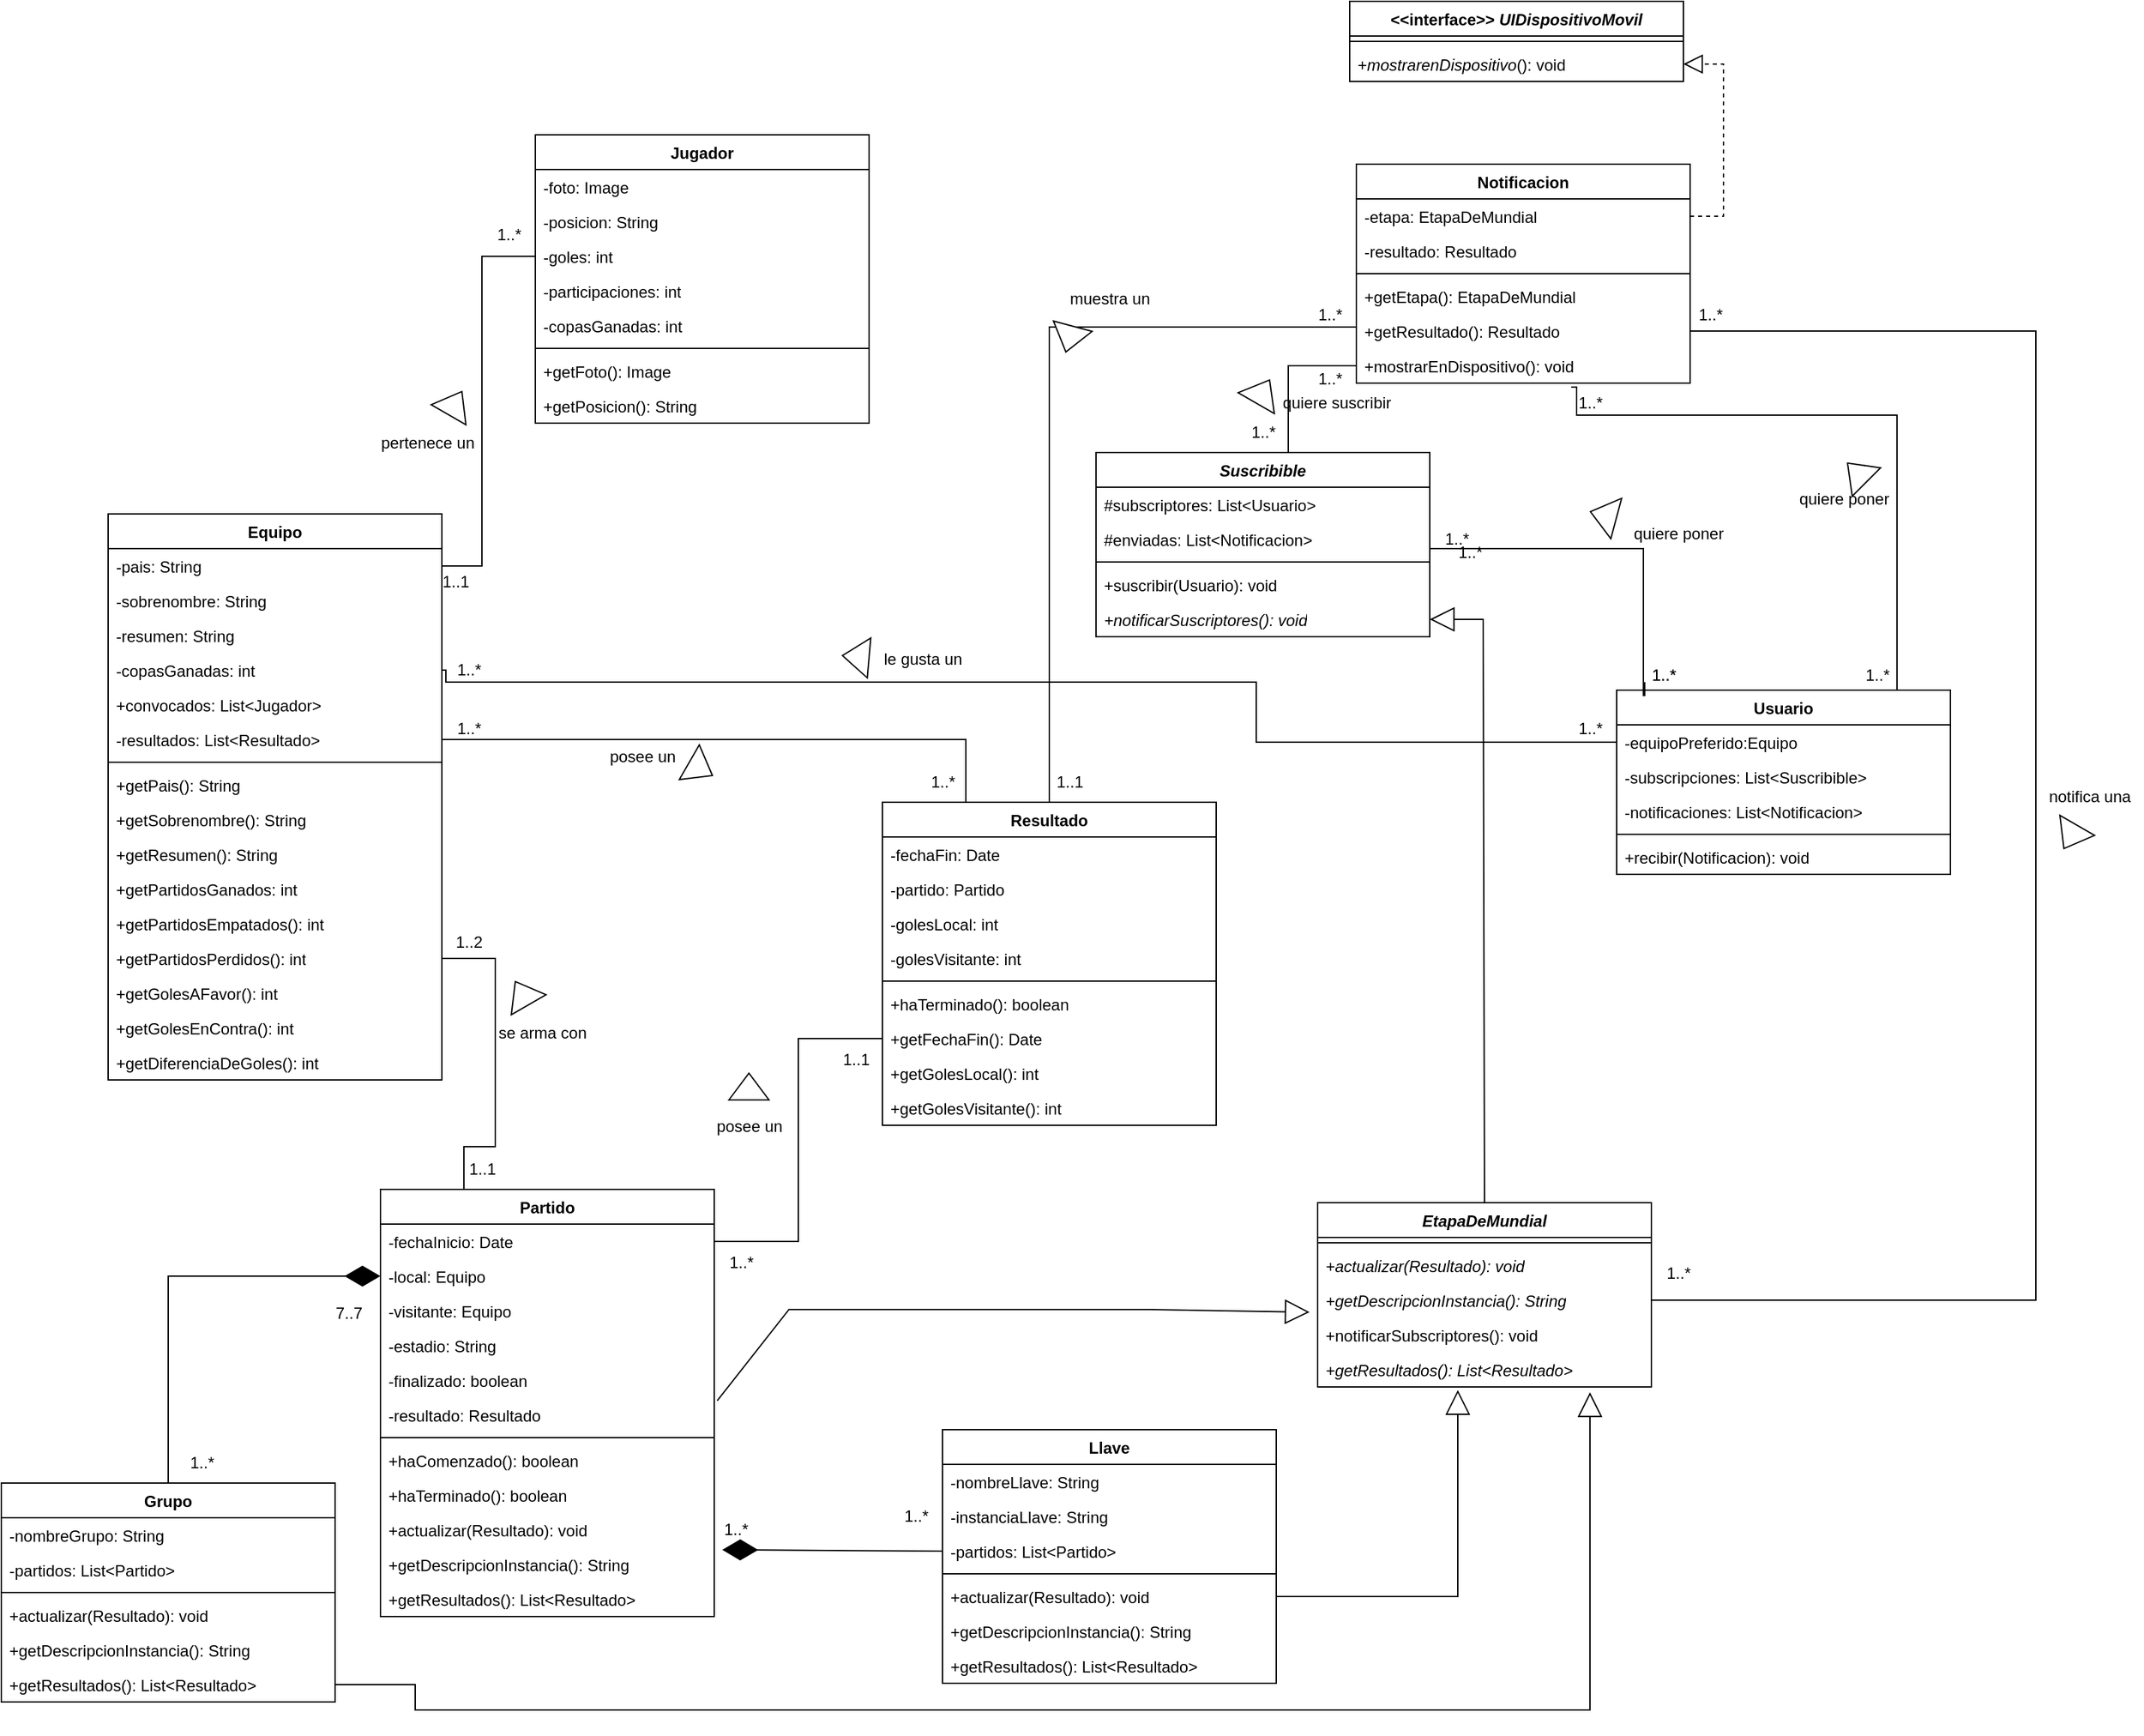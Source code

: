 <mxfile version="24.7.17">
  <diagram name="Página-1" id="t-DCtEv7Ann5uQy0OZNw">
    <mxGraphModel grid="1" page="1" gridSize="10" guides="1" tooltips="1" connect="1" arrows="1" fold="1" pageScale="1" pageWidth="827" pageHeight="1169" math="0" shadow="0">
      <root>
        <mxCell id="0" />
        <mxCell id="1" parent="0" />
        <mxCell id="c8uuvW-05COiWtck62A--1" value="Grupo" style="swimlane;fontStyle=1;align=center;verticalAlign=top;childLayout=stackLayout;horizontal=1;startSize=26;horizontalStack=0;resizeParent=1;resizeParentMax=0;resizeLast=0;collapsible=1;marginBottom=0;whiteSpace=wrap;html=1;" vertex="1" parent="1">
          <mxGeometry x="130" y="50" width="250" height="164" as="geometry" />
        </mxCell>
        <mxCell id="c8uuvW-05COiWtck62A--2" value="-nombreGrupo: String" style="text;strokeColor=none;fillColor=none;align=left;verticalAlign=top;spacingLeft=4;spacingRight=4;overflow=hidden;rotatable=0;points=[[0,0.5],[1,0.5]];portConstraint=eastwest;whiteSpace=wrap;html=1;" vertex="1" parent="c8uuvW-05COiWtck62A--1">
          <mxGeometry y="26" width="250" height="26" as="geometry" />
        </mxCell>
        <mxCell id="c8uuvW-05COiWtck62A--5" value="-partidos: List&amp;lt;Partido&amp;gt;" style="text;strokeColor=none;fillColor=none;align=left;verticalAlign=top;spacingLeft=4;spacingRight=4;overflow=hidden;rotatable=0;points=[[0,0.5],[1,0.5]];portConstraint=eastwest;whiteSpace=wrap;html=1;" vertex="1" parent="c8uuvW-05COiWtck62A--1">
          <mxGeometry y="52" width="250" height="26" as="geometry" />
        </mxCell>
        <mxCell id="c8uuvW-05COiWtck62A--3" value="" style="line;strokeWidth=1;fillColor=none;align=left;verticalAlign=middle;spacingTop=-1;spacingLeft=3;spacingRight=3;rotatable=0;labelPosition=right;points=[];portConstraint=eastwest;strokeColor=inherit;" vertex="1" parent="c8uuvW-05COiWtck62A--1">
          <mxGeometry y="78" width="250" height="8" as="geometry" />
        </mxCell>
        <mxCell id="c8uuvW-05COiWtck62A--4" value="+actualizar(Resultado): void" style="text;strokeColor=none;fillColor=none;align=left;verticalAlign=top;spacingLeft=4;spacingRight=4;overflow=hidden;rotatable=0;points=[[0,0.5],[1,0.5]];portConstraint=eastwest;whiteSpace=wrap;html=1;" vertex="1" parent="c8uuvW-05COiWtck62A--1">
          <mxGeometry y="86" width="250" height="26" as="geometry" />
        </mxCell>
        <mxCell id="c8uuvW-05COiWtck62A--6" value="+getDescripcionInstancia(): String" style="text;strokeColor=none;fillColor=none;align=left;verticalAlign=top;spacingLeft=4;spacingRight=4;overflow=hidden;rotatable=0;points=[[0,0.5],[1,0.5]];portConstraint=eastwest;whiteSpace=wrap;html=1;" vertex="1" parent="c8uuvW-05COiWtck62A--1">
          <mxGeometry y="112" width="250" height="26" as="geometry" />
        </mxCell>
        <mxCell id="c8uuvW-05COiWtck62A--7" value="+getResultados(): List&amp;lt;Resultado&amp;gt;" style="text;strokeColor=none;fillColor=none;align=left;verticalAlign=top;spacingLeft=4;spacingRight=4;overflow=hidden;rotatable=0;points=[[0,0.5],[1,0.5]];portConstraint=eastwest;whiteSpace=wrap;html=1;" vertex="1" parent="c8uuvW-05COiWtck62A--1">
          <mxGeometry y="138" width="250" height="26" as="geometry" />
        </mxCell>
        <mxCell id="c8uuvW-05COiWtck62A--8" value="Jugador" style="swimlane;fontStyle=1;align=center;verticalAlign=top;childLayout=stackLayout;horizontal=1;startSize=26;horizontalStack=0;resizeParent=1;resizeParentMax=0;resizeLast=0;collapsible=1;marginBottom=0;whiteSpace=wrap;html=1;" vertex="1" parent="1">
          <mxGeometry x="530" y="-960" width="250" height="216" as="geometry" />
        </mxCell>
        <mxCell id="c8uuvW-05COiWtck62A--9" value="-foto: Image" style="text;strokeColor=none;fillColor=none;align=left;verticalAlign=top;spacingLeft=4;spacingRight=4;overflow=hidden;rotatable=0;points=[[0,0.5],[1,0.5]];portConstraint=eastwest;whiteSpace=wrap;html=1;" vertex="1" parent="c8uuvW-05COiWtck62A--8">
          <mxGeometry y="26" width="250" height="26" as="geometry" />
        </mxCell>
        <mxCell id="c8uuvW-05COiWtck62A--10" value="-posicion: String" style="text;strokeColor=none;fillColor=none;align=left;verticalAlign=top;spacingLeft=4;spacingRight=4;overflow=hidden;rotatable=0;points=[[0,0.5],[1,0.5]];portConstraint=eastwest;whiteSpace=wrap;html=1;" vertex="1" parent="c8uuvW-05COiWtck62A--8">
          <mxGeometry y="52" width="250" height="26" as="geometry" />
        </mxCell>
        <mxCell id="c8uuvW-05COiWtck62A--15" value="-goles: int" style="text;strokeColor=none;fillColor=none;align=left;verticalAlign=top;spacingLeft=4;spacingRight=4;overflow=hidden;rotatable=0;points=[[0,0.5],[1,0.5]];portConstraint=eastwest;whiteSpace=wrap;html=1;" vertex="1" parent="c8uuvW-05COiWtck62A--8">
          <mxGeometry y="78" width="250" height="26" as="geometry" />
        </mxCell>
        <mxCell id="c8uuvW-05COiWtck62A--16" value="-participaciones: int" style="text;strokeColor=none;fillColor=none;align=left;verticalAlign=top;spacingLeft=4;spacingRight=4;overflow=hidden;rotatable=0;points=[[0,0.5],[1,0.5]];portConstraint=eastwest;whiteSpace=wrap;html=1;" vertex="1" parent="c8uuvW-05COiWtck62A--8">
          <mxGeometry y="104" width="250" height="26" as="geometry" />
        </mxCell>
        <mxCell id="c8uuvW-05COiWtck62A--17" value="-copasGanadas: int" style="text;strokeColor=none;fillColor=none;align=left;verticalAlign=top;spacingLeft=4;spacingRight=4;overflow=hidden;rotatable=0;points=[[0,0.5],[1,0.5]];portConstraint=eastwest;whiteSpace=wrap;html=1;" vertex="1" parent="c8uuvW-05COiWtck62A--8">
          <mxGeometry y="130" width="250" height="26" as="geometry" />
        </mxCell>
        <mxCell id="c8uuvW-05COiWtck62A--11" value="" style="line;strokeWidth=1;fillColor=none;align=left;verticalAlign=middle;spacingTop=-1;spacingLeft=3;spacingRight=3;rotatable=0;labelPosition=right;points=[];portConstraint=eastwest;strokeColor=inherit;" vertex="1" parent="c8uuvW-05COiWtck62A--8">
          <mxGeometry y="156" width="250" height="8" as="geometry" />
        </mxCell>
        <mxCell id="c8uuvW-05COiWtck62A--12" value="+getFoto(): Image" style="text;strokeColor=none;fillColor=none;align=left;verticalAlign=top;spacingLeft=4;spacingRight=4;overflow=hidden;rotatable=0;points=[[0,0.5],[1,0.5]];portConstraint=eastwest;whiteSpace=wrap;html=1;" vertex="1" parent="c8uuvW-05COiWtck62A--8">
          <mxGeometry y="164" width="250" height="26" as="geometry" />
        </mxCell>
        <mxCell id="c8uuvW-05COiWtck62A--13" value="+getPosicion(): String" style="text;strokeColor=none;fillColor=none;align=left;verticalAlign=top;spacingLeft=4;spacingRight=4;overflow=hidden;rotatable=0;points=[[0,0.5],[1,0.5]];portConstraint=eastwest;whiteSpace=wrap;html=1;" vertex="1" parent="c8uuvW-05COiWtck62A--8">
          <mxGeometry y="190" width="250" height="26" as="geometry" />
        </mxCell>
        <mxCell id="c8uuvW-05COiWtck62A--18" value="Partido" style="swimlane;fontStyle=1;align=center;verticalAlign=top;childLayout=stackLayout;horizontal=1;startSize=26;horizontalStack=0;resizeParent=1;resizeParentMax=0;resizeLast=0;collapsible=1;marginBottom=0;whiteSpace=wrap;html=1;" vertex="1" parent="1">
          <mxGeometry x="414" y="-170" width="250" height="320" as="geometry" />
        </mxCell>
        <mxCell id="c8uuvW-05COiWtck62A--19" value="-fechaInicio: Date" style="text;strokeColor=none;fillColor=none;align=left;verticalAlign=top;spacingLeft=4;spacingRight=4;overflow=hidden;rotatable=0;points=[[0,0.5],[1,0.5]];portConstraint=eastwest;whiteSpace=wrap;html=1;" vertex="1" parent="c8uuvW-05COiWtck62A--18">
          <mxGeometry y="26" width="250" height="26" as="geometry" />
        </mxCell>
        <mxCell id="c8uuvW-05COiWtck62A--20" value="-local: Equipo" style="text;strokeColor=none;fillColor=none;align=left;verticalAlign=top;spacingLeft=4;spacingRight=4;overflow=hidden;rotatable=0;points=[[0,0.5],[1,0.5]];portConstraint=eastwest;whiteSpace=wrap;html=1;" vertex="1" parent="c8uuvW-05COiWtck62A--18">
          <mxGeometry y="52" width="250" height="26" as="geometry" />
        </mxCell>
        <mxCell id="c8uuvW-05COiWtck62A--21" value="-visitante: Equipo" style="text;strokeColor=none;fillColor=none;align=left;verticalAlign=top;spacingLeft=4;spacingRight=4;overflow=hidden;rotatable=0;points=[[0,0.5],[1,0.5]];portConstraint=eastwest;whiteSpace=wrap;html=1;" vertex="1" parent="c8uuvW-05COiWtck62A--18">
          <mxGeometry y="78" width="250" height="26" as="geometry" />
        </mxCell>
        <mxCell id="c8uuvW-05COiWtck62A--22" value="-estadio: String" style="text;strokeColor=none;fillColor=none;align=left;verticalAlign=top;spacingLeft=4;spacingRight=4;overflow=hidden;rotatable=0;points=[[0,0.5],[1,0.5]];portConstraint=eastwest;whiteSpace=wrap;html=1;" vertex="1" parent="c8uuvW-05COiWtck62A--18">
          <mxGeometry y="104" width="250" height="26" as="geometry" />
        </mxCell>
        <mxCell id="c8uuvW-05COiWtck62A--23" value="-finalizado: boolean" style="text;strokeColor=none;fillColor=none;align=left;verticalAlign=top;spacingLeft=4;spacingRight=4;overflow=hidden;rotatable=0;points=[[0,0.5],[1,0.5]];portConstraint=eastwest;whiteSpace=wrap;html=1;" vertex="1" parent="c8uuvW-05COiWtck62A--18">
          <mxGeometry y="130" width="250" height="26" as="geometry" />
        </mxCell>
        <mxCell id="c8uuvW-05COiWtck62A--27" value="-resultado: Resultado" style="text;strokeColor=none;fillColor=none;align=left;verticalAlign=top;spacingLeft=4;spacingRight=4;overflow=hidden;rotatable=0;points=[[0,0.5],[1,0.5]];portConstraint=eastwest;whiteSpace=wrap;html=1;" vertex="1" parent="c8uuvW-05COiWtck62A--18">
          <mxGeometry y="156" width="250" height="26" as="geometry" />
        </mxCell>
        <mxCell id="c8uuvW-05COiWtck62A--24" value="" style="line;strokeWidth=1;fillColor=none;align=left;verticalAlign=middle;spacingTop=-1;spacingLeft=3;spacingRight=3;rotatable=0;labelPosition=right;points=[];portConstraint=eastwest;strokeColor=inherit;" vertex="1" parent="c8uuvW-05COiWtck62A--18">
          <mxGeometry y="182" width="250" height="8" as="geometry" />
        </mxCell>
        <mxCell id="c8uuvW-05COiWtck62A--25" value="+haComenzado(): boolean" style="text;strokeColor=none;fillColor=none;align=left;verticalAlign=top;spacingLeft=4;spacingRight=4;overflow=hidden;rotatable=0;points=[[0,0.5],[1,0.5]];portConstraint=eastwest;whiteSpace=wrap;html=1;" vertex="1" parent="c8uuvW-05COiWtck62A--18">
          <mxGeometry y="190" width="250" height="26" as="geometry" />
        </mxCell>
        <mxCell id="c8uuvW-05COiWtck62A--28" value="+haTerminado(): boolean" style="text;strokeColor=none;fillColor=none;align=left;verticalAlign=top;spacingLeft=4;spacingRight=4;overflow=hidden;rotatable=0;points=[[0,0.5],[1,0.5]];portConstraint=eastwest;whiteSpace=wrap;html=1;" vertex="1" parent="c8uuvW-05COiWtck62A--18">
          <mxGeometry y="216" width="250" height="26" as="geometry" />
        </mxCell>
        <mxCell id="c8uuvW-05COiWtck62A--29" value="+actualizar(Resultado): void" style="text;strokeColor=none;fillColor=none;align=left;verticalAlign=top;spacingLeft=4;spacingRight=4;overflow=hidden;rotatable=0;points=[[0,0.5],[1,0.5]];portConstraint=eastwest;whiteSpace=wrap;html=1;" vertex="1" parent="c8uuvW-05COiWtck62A--18">
          <mxGeometry y="242" width="250" height="26" as="geometry" />
        </mxCell>
        <mxCell id="c8uuvW-05COiWtck62A--30" value="+getDescripcionInstancia(): String" style="text;strokeColor=none;fillColor=none;align=left;verticalAlign=top;spacingLeft=4;spacingRight=4;overflow=hidden;rotatable=0;points=[[0,0.5],[1,0.5]];portConstraint=eastwest;whiteSpace=wrap;html=1;" vertex="1" parent="c8uuvW-05COiWtck62A--18">
          <mxGeometry y="268" width="250" height="26" as="geometry" />
        </mxCell>
        <mxCell id="c8uuvW-05COiWtck62A--31" value="+getResultados(): List&amp;lt;Resultado&amp;gt;" style="text;strokeColor=none;fillColor=none;align=left;verticalAlign=top;spacingLeft=4;spacingRight=4;overflow=hidden;rotatable=0;points=[[0,0.5],[1,0.5]];portConstraint=eastwest;whiteSpace=wrap;html=1;" vertex="1" parent="c8uuvW-05COiWtck62A--18">
          <mxGeometry y="294" width="250" height="26" as="geometry" />
        </mxCell>
        <mxCell id="c8uuvW-05COiWtck62A--32" value="Resultado" style="swimlane;fontStyle=1;align=center;verticalAlign=top;childLayout=stackLayout;horizontal=1;startSize=26;horizontalStack=0;resizeParent=1;resizeParentMax=0;resizeLast=0;collapsible=1;marginBottom=0;whiteSpace=wrap;html=1;" vertex="1" parent="1">
          <mxGeometry x="790" y="-460" width="250" height="242" as="geometry" />
        </mxCell>
        <mxCell id="c8uuvW-05COiWtck62A--33" value="-fechaFin: Date" style="text;strokeColor=none;fillColor=none;align=left;verticalAlign=top;spacingLeft=4;spacingRight=4;overflow=hidden;rotatable=0;points=[[0,0.5],[1,0.5]];portConstraint=eastwest;whiteSpace=wrap;html=1;" vertex="1" parent="c8uuvW-05COiWtck62A--32">
          <mxGeometry y="26" width="250" height="26" as="geometry" />
        </mxCell>
        <mxCell id="c8uuvW-05COiWtck62A--34" value="-partido: Partido" style="text;strokeColor=none;fillColor=none;align=left;verticalAlign=top;spacingLeft=4;spacingRight=4;overflow=hidden;rotatable=0;points=[[0,0.5],[1,0.5]];portConstraint=eastwest;whiteSpace=wrap;html=1;" vertex="1" parent="c8uuvW-05COiWtck62A--32">
          <mxGeometry y="52" width="250" height="26" as="geometry" />
        </mxCell>
        <mxCell id="c8uuvW-05COiWtck62A--36" value="-golesLocal: int" style="text;strokeColor=none;fillColor=none;align=left;verticalAlign=top;spacingLeft=4;spacingRight=4;overflow=hidden;rotatable=0;points=[[0,0.5],[1,0.5]];portConstraint=eastwest;whiteSpace=wrap;html=1;" vertex="1" parent="c8uuvW-05COiWtck62A--32">
          <mxGeometry y="78" width="250" height="26" as="geometry" />
        </mxCell>
        <mxCell id="c8uuvW-05COiWtck62A--37" value="-golesVisitante: int" style="text;strokeColor=none;fillColor=none;align=left;verticalAlign=top;spacingLeft=4;spacingRight=4;overflow=hidden;rotatable=0;points=[[0,0.5],[1,0.5]];portConstraint=eastwest;whiteSpace=wrap;html=1;" vertex="1" parent="c8uuvW-05COiWtck62A--32">
          <mxGeometry y="104" width="250" height="26" as="geometry" />
        </mxCell>
        <mxCell id="c8uuvW-05COiWtck62A--38" value="" style="line;strokeWidth=1;fillColor=none;align=left;verticalAlign=middle;spacingTop=-1;spacingLeft=3;spacingRight=3;rotatable=0;labelPosition=right;points=[];portConstraint=eastwest;strokeColor=inherit;" vertex="1" parent="c8uuvW-05COiWtck62A--32">
          <mxGeometry y="130" width="250" height="8" as="geometry" />
        </mxCell>
        <mxCell id="c8uuvW-05COiWtck62A--39" value="+haTerminado(): boolean" style="text;strokeColor=none;fillColor=none;align=left;verticalAlign=top;spacingLeft=4;spacingRight=4;overflow=hidden;rotatable=0;points=[[0,0.5],[1,0.5]];portConstraint=eastwest;whiteSpace=wrap;html=1;" vertex="1" parent="c8uuvW-05COiWtck62A--32">
          <mxGeometry y="138" width="250" height="26" as="geometry" />
        </mxCell>
        <mxCell id="c8uuvW-05COiWtck62A--40" value="+getFechaFin(): Date" style="text;strokeColor=none;fillColor=none;align=left;verticalAlign=top;spacingLeft=4;spacingRight=4;overflow=hidden;rotatable=0;points=[[0,0.5],[1,0.5]];portConstraint=eastwest;whiteSpace=wrap;html=1;" vertex="1" parent="c8uuvW-05COiWtck62A--32">
          <mxGeometry y="164" width="250" height="26" as="geometry" />
        </mxCell>
        <mxCell id="c8uuvW-05COiWtck62A--41" value="+getGolesLocal(): int" style="text;strokeColor=none;fillColor=none;align=left;verticalAlign=top;spacingLeft=4;spacingRight=4;overflow=hidden;rotatable=0;points=[[0,0.5],[1,0.5]];portConstraint=eastwest;whiteSpace=wrap;html=1;" vertex="1" parent="c8uuvW-05COiWtck62A--32">
          <mxGeometry y="190" width="250" height="26" as="geometry" />
        </mxCell>
        <mxCell id="c8uuvW-05COiWtck62A--42" value="+getGolesVisitante(): int" style="text;strokeColor=none;fillColor=none;align=left;verticalAlign=top;spacingLeft=4;spacingRight=4;overflow=hidden;rotatable=0;points=[[0,0.5],[1,0.5]];portConstraint=eastwest;whiteSpace=wrap;html=1;" vertex="1" parent="c8uuvW-05COiWtck62A--32">
          <mxGeometry y="216" width="250" height="26" as="geometry" />
        </mxCell>
        <mxCell id="c8uuvW-05COiWtck62A--43" value="&lt;i&gt;Suscribible&lt;/i&gt;" style="swimlane;fontStyle=1;align=center;verticalAlign=top;childLayout=stackLayout;horizontal=1;startSize=26;horizontalStack=0;resizeParent=1;resizeParentMax=0;resizeLast=0;collapsible=1;marginBottom=0;whiteSpace=wrap;html=1;" vertex="1" parent="1">
          <mxGeometry x="950" y="-722" width="250" height="138" as="geometry" />
        </mxCell>
        <mxCell id="c8uuvW-05COiWtck62A--45" value="#subscriptores: List&amp;lt;Usuario&amp;gt;" style="text;strokeColor=none;fillColor=none;align=left;verticalAlign=top;spacingLeft=4;spacingRight=4;overflow=hidden;rotatable=0;points=[[0,0.5],[1,0.5]];portConstraint=eastwest;whiteSpace=wrap;html=1;" vertex="1" parent="c8uuvW-05COiWtck62A--43">
          <mxGeometry y="26" width="250" height="26" as="geometry" />
        </mxCell>
        <mxCell id="c8uuvW-05COiWtck62A--47" value="#enviadas: List&amp;lt;Notificacion&amp;gt;" style="text;strokeColor=none;fillColor=none;align=left;verticalAlign=top;spacingLeft=4;spacingRight=4;overflow=hidden;rotatable=0;points=[[0,0.5],[1,0.5]];portConstraint=eastwest;whiteSpace=wrap;html=1;" vertex="1" parent="c8uuvW-05COiWtck62A--43">
          <mxGeometry y="52" width="250" height="26" as="geometry" />
        </mxCell>
        <mxCell id="c8uuvW-05COiWtck62A--48" value="" style="line;strokeWidth=1;fillColor=none;align=left;verticalAlign=middle;spacingTop=-1;spacingLeft=3;spacingRight=3;rotatable=0;labelPosition=right;points=[];portConstraint=eastwest;strokeColor=inherit;" vertex="1" parent="c8uuvW-05COiWtck62A--43">
          <mxGeometry y="78" width="250" height="8" as="geometry" />
        </mxCell>
        <mxCell id="c8uuvW-05COiWtck62A--49" value="+suscribir(Usuario): void" style="text;strokeColor=none;fillColor=none;align=left;verticalAlign=top;spacingLeft=4;spacingRight=4;overflow=hidden;rotatable=0;points=[[0,0.5],[1,0.5]];portConstraint=eastwest;whiteSpace=wrap;html=1;" vertex="1" parent="c8uuvW-05COiWtck62A--43">
          <mxGeometry y="86" width="250" height="26" as="geometry" />
        </mxCell>
        <mxCell id="c8uuvW-05COiWtck62A--50" value="&lt;i&gt;+notificarSuscriptores(): void&lt;/i&gt;" style="text;strokeColor=none;fillColor=none;align=left;verticalAlign=top;spacingLeft=4;spacingRight=4;overflow=hidden;rotatable=0;points=[[0,0.5],[1,0.5]];portConstraint=eastwest;whiteSpace=wrap;html=1;" vertex="1" parent="c8uuvW-05COiWtck62A--43">
          <mxGeometry y="112" width="250" height="26" as="geometry" />
        </mxCell>
        <mxCell id="c8uuvW-05COiWtck62A--53" value="Usuario" style="swimlane;fontStyle=1;align=center;verticalAlign=top;childLayout=stackLayout;horizontal=1;startSize=26;horizontalStack=0;resizeParent=1;resizeParentMax=0;resizeLast=0;collapsible=1;marginBottom=0;whiteSpace=wrap;html=1;" vertex="1" parent="1">
          <mxGeometry x="1340" y="-544" width="250" height="138" as="geometry" />
        </mxCell>
        <mxCell id="c8uuvW-05COiWtck62A--54" value="-equipoPreferido:Equipo" style="text;strokeColor=none;fillColor=none;align=left;verticalAlign=top;spacingLeft=4;spacingRight=4;overflow=hidden;rotatable=0;points=[[0,0.5],[1,0.5]];portConstraint=eastwest;whiteSpace=wrap;html=1;" vertex="1" parent="c8uuvW-05COiWtck62A--53">
          <mxGeometry y="26" width="250" height="26" as="geometry" />
        </mxCell>
        <mxCell id="c8uuvW-05COiWtck62A--55" value="-subscripciones: List&amp;lt;Suscribible&amp;gt;" style="text;strokeColor=none;fillColor=none;align=left;verticalAlign=top;spacingLeft=4;spacingRight=4;overflow=hidden;rotatable=0;points=[[0,0.5],[1,0.5]];portConstraint=eastwest;whiteSpace=wrap;html=1;" vertex="1" parent="c8uuvW-05COiWtck62A--53">
          <mxGeometry y="52" width="250" height="26" as="geometry" />
        </mxCell>
        <mxCell id="c8uuvW-05COiWtck62A--59" value="-notificaciones: List&amp;lt;Notificacion&amp;gt;" style="text;strokeColor=none;fillColor=none;align=left;verticalAlign=top;spacingLeft=4;spacingRight=4;overflow=hidden;rotatable=0;points=[[0,0.5],[1,0.5]];portConstraint=eastwest;whiteSpace=wrap;html=1;" vertex="1" parent="c8uuvW-05COiWtck62A--53">
          <mxGeometry y="78" width="250" height="26" as="geometry" />
        </mxCell>
        <mxCell id="c8uuvW-05COiWtck62A--56" value="" style="line;strokeWidth=1;fillColor=none;align=left;verticalAlign=middle;spacingTop=-1;spacingLeft=3;spacingRight=3;rotatable=0;labelPosition=right;points=[];portConstraint=eastwest;strokeColor=inherit;" vertex="1" parent="c8uuvW-05COiWtck62A--53">
          <mxGeometry y="104" width="250" height="8" as="geometry" />
        </mxCell>
        <mxCell id="c8uuvW-05COiWtck62A--57" value="+recibir(Notificacion): void" style="text;strokeColor=none;fillColor=none;align=left;verticalAlign=top;spacingLeft=4;spacingRight=4;overflow=hidden;rotatable=0;points=[[0,0.5],[1,0.5]];portConstraint=eastwest;whiteSpace=wrap;html=1;" vertex="1" parent="c8uuvW-05COiWtck62A--53">
          <mxGeometry y="112" width="250" height="26" as="geometry" />
        </mxCell>
        <mxCell id="c8uuvW-05COiWtck62A--60" value="Equipo" style="swimlane;fontStyle=1;align=center;verticalAlign=top;childLayout=stackLayout;horizontal=1;startSize=26;horizontalStack=0;resizeParent=1;resizeParentMax=0;resizeLast=0;collapsible=1;marginBottom=0;whiteSpace=wrap;html=1;" vertex="1" parent="1">
          <mxGeometry x="210" y="-676" width="250" height="424" as="geometry" />
        </mxCell>
        <mxCell id="c8uuvW-05COiWtck62A--61" value="-pais: String" style="text;strokeColor=none;fillColor=none;align=left;verticalAlign=top;spacingLeft=4;spacingRight=4;overflow=hidden;rotatable=0;points=[[0,0.5],[1,0.5]];portConstraint=eastwest;whiteSpace=wrap;html=1;" vertex="1" parent="c8uuvW-05COiWtck62A--60">
          <mxGeometry y="26" width="250" height="26" as="geometry" />
        </mxCell>
        <mxCell id="c8uuvW-05COiWtck62A--62" value="-sobrenombre: String" style="text;strokeColor=none;fillColor=none;align=left;verticalAlign=top;spacingLeft=4;spacingRight=4;overflow=hidden;rotatable=0;points=[[0,0.5],[1,0.5]];portConstraint=eastwest;whiteSpace=wrap;html=1;" vertex="1" parent="c8uuvW-05COiWtck62A--60">
          <mxGeometry y="52" width="250" height="26" as="geometry" />
        </mxCell>
        <mxCell id="c8uuvW-05COiWtck62A--63" value="-resumen: String" style="text;strokeColor=none;fillColor=none;align=left;verticalAlign=top;spacingLeft=4;spacingRight=4;overflow=hidden;rotatable=0;points=[[0,0.5],[1,0.5]];portConstraint=eastwest;whiteSpace=wrap;html=1;" vertex="1" parent="c8uuvW-05COiWtck62A--60">
          <mxGeometry y="78" width="250" height="26" as="geometry" />
        </mxCell>
        <mxCell id="c8uuvW-05COiWtck62A--64" value="-copasGanadas: int" style="text;strokeColor=none;fillColor=none;align=left;verticalAlign=top;spacingLeft=4;spacingRight=4;overflow=hidden;rotatable=0;points=[[0,0.5],[1,0.5]];portConstraint=eastwest;whiteSpace=wrap;html=1;" vertex="1" parent="c8uuvW-05COiWtck62A--60">
          <mxGeometry y="104" width="250" height="26" as="geometry" />
        </mxCell>
        <mxCell id="c8uuvW-05COiWtck62A--70" value="+convocados: List&amp;lt;Jugador&amp;gt;" style="text;strokeColor=none;fillColor=none;align=left;verticalAlign=top;spacingLeft=4;spacingRight=4;overflow=hidden;rotatable=0;points=[[0,0.5],[1,0.5]];portConstraint=eastwest;whiteSpace=wrap;html=1;" vertex="1" parent="c8uuvW-05COiWtck62A--60">
          <mxGeometry y="130" width="250" height="26" as="geometry" />
        </mxCell>
        <mxCell id="c8uuvW-05COiWtck62A--71" value="-resultados: List&amp;lt;Resultado&amp;gt;" style="text;strokeColor=none;fillColor=none;align=left;verticalAlign=top;spacingLeft=4;spacingRight=4;overflow=hidden;rotatable=0;points=[[0,0.5],[1,0.5]];portConstraint=eastwest;whiteSpace=wrap;html=1;" vertex="1" parent="c8uuvW-05COiWtck62A--60">
          <mxGeometry y="156" width="250" height="26" as="geometry" />
        </mxCell>
        <mxCell id="c8uuvW-05COiWtck62A--65" value="" style="line;strokeWidth=1;fillColor=none;align=left;verticalAlign=middle;spacingTop=-1;spacingLeft=3;spacingRight=3;rotatable=0;labelPosition=right;points=[];portConstraint=eastwest;strokeColor=inherit;" vertex="1" parent="c8uuvW-05COiWtck62A--60">
          <mxGeometry y="182" width="250" height="8" as="geometry" />
        </mxCell>
        <mxCell id="c8uuvW-05COiWtck62A--66" value="+getPais(): String" style="text;strokeColor=none;fillColor=none;align=left;verticalAlign=top;spacingLeft=4;spacingRight=4;overflow=hidden;rotatable=0;points=[[0,0.5],[1,0.5]];portConstraint=eastwest;whiteSpace=wrap;html=1;" vertex="1" parent="c8uuvW-05COiWtck62A--60">
          <mxGeometry y="190" width="250" height="26" as="geometry" />
        </mxCell>
        <mxCell id="c8uuvW-05COiWtck62A--67" value="+getSobrenombre(): String" style="text;strokeColor=none;fillColor=none;align=left;verticalAlign=top;spacingLeft=4;spacingRight=4;overflow=hidden;rotatable=0;points=[[0,0.5],[1,0.5]];portConstraint=eastwest;whiteSpace=wrap;html=1;" vertex="1" parent="c8uuvW-05COiWtck62A--60">
          <mxGeometry y="216" width="250" height="26" as="geometry" />
        </mxCell>
        <mxCell id="c8uuvW-05COiWtck62A--68" value="+getResumen(): String" style="text;strokeColor=none;fillColor=none;align=left;verticalAlign=top;spacingLeft=4;spacingRight=4;overflow=hidden;rotatable=0;points=[[0,0.5],[1,0.5]];portConstraint=eastwest;whiteSpace=wrap;html=1;" vertex="1" parent="c8uuvW-05COiWtck62A--60">
          <mxGeometry y="242" width="250" height="26" as="geometry" />
        </mxCell>
        <mxCell id="c8uuvW-05COiWtck62A--69" value="+getPartidosGanados: int" style="text;strokeColor=none;fillColor=none;align=left;verticalAlign=top;spacingLeft=4;spacingRight=4;overflow=hidden;rotatable=0;points=[[0,0.5],[1,0.5]];portConstraint=eastwest;whiteSpace=wrap;html=1;" vertex="1" parent="c8uuvW-05COiWtck62A--60">
          <mxGeometry y="268" width="250" height="26" as="geometry" />
        </mxCell>
        <mxCell id="c8uuvW-05COiWtck62A--72" value="+getPartidosEmpatados(): int" style="text;strokeColor=none;fillColor=none;align=left;verticalAlign=top;spacingLeft=4;spacingRight=4;overflow=hidden;rotatable=0;points=[[0,0.5],[1,0.5]];portConstraint=eastwest;whiteSpace=wrap;html=1;" vertex="1" parent="c8uuvW-05COiWtck62A--60">
          <mxGeometry y="294" width="250" height="26" as="geometry" />
        </mxCell>
        <mxCell id="c8uuvW-05COiWtck62A--73" value="+getPartidosPerdidos(): int" style="text;strokeColor=none;fillColor=none;align=left;verticalAlign=top;spacingLeft=4;spacingRight=4;overflow=hidden;rotatable=0;points=[[0,0.5],[1,0.5]];portConstraint=eastwest;whiteSpace=wrap;html=1;" vertex="1" parent="c8uuvW-05COiWtck62A--60">
          <mxGeometry y="320" width="250" height="26" as="geometry" />
        </mxCell>
        <mxCell id="c8uuvW-05COiWtck62A--74" value="+getGolesAFavor(): int" style="text;strokeColor=none;fillColor=none;align=left;verticalAlign=top;spacingLeft=4;spacingRight=4;overflow=hidden;rotatable=0;points=[[0,0.5],[1,0.5]];portConstraint=eastwest;whiteSpace=wrap;html=1;" vertex="1" parent="c8uuvW-05COiWtck62A--60">
          <mxGeometry y="346" width="250" height="26" as="geometry" />
        </mxCell>
        <mxCell id="c8uuvW-05COiWtck62A--75" value="+getGolesEnContra(): int" style="text;strokeColor=none;fillColor=none;align=left;verticalAlign=top;spacingLeft=4;spacingRight=4;overflow=hidden;rotatable=0;points=[[0,0.5],[1,0.5]];portConstraint=eastwest;whiteSpace=wrap;html=1;" vertex="1" parent="c8uuvW-05COiWtck62A--60">
          <mxGeometry y="372" width="250" height="26" as="geometry" />
        </mxCell>
        <mxCell id="c8uuvW-05COiWtck62A--76" value="+getDiferenciaDeGoles(): int" style="text;strokeColor=none;fillColor=none;align=left;verticalAlign=top;spacingLeft=4;spacingRight=4;overflow=hidden;rotatable=0;points=[[0,0.5],[1,0.5]];portConstraint=eastwest;whiteSpace=wrap;html=1;" vertex="1" parent="c8uuvW-05COiWtck62A--60">
          <mxGeometry y="398" width="250" height="26" as="geometry" />
        </mxCell>
        <mxCell id="c8uuvW-05COiWtck62A--77" value="Notificacion" style="swimlane;fontStyle=1;align=center;verticalAlign=top;childLayout=stackLayout;horizontal=1;startSize=26;horizontalStack=0;resizeParent=1;resizeParentMax=0;resizeLast=0;collapsible=1;marginBottom=0;whiteSpace=wrap;html=1;" vertex="1" parent="1">
          <mxGeometry x="1145" y="-938" width="250" height="164" as="geometry" />
        </mxCell>
        <mxCell id="c8uuvW-05COiWtck62A--78" value="-etapa: EtapaDeMundial" style="text;strokeColor=none;fillColor=none;align=left;verticalAlign=top;spacingLeft=4;spacingRight=4;overflow=hidden;rotatable=0;points=[[0,0.5],[1,0.5]];portConstraint=eastwest;whiteSpace=wrap;html=1;" vertex="1" parent="c8uuvW-05COiWtck62A--77">
          <mxGeometry y="26" width="250" height="26" as="geometry" />
        </mxCell>
        <mxCell id="c8uuvW-05COiWtck62A--79" value="-resultado: Resultado" style="text;strokeColor=none;fillColor=none;align=left;verticalAlign=top;spacingLeft=4;spacingRight=4;overflow=hidden;rotatable=0;points=[[0,0.5],[1,0.5]];portConstraint=eastwest;whiteSpace=wrap;html=1;" vertex="1" parent="c8uuvW-05COiWtck62A--77">
          <mxGeometry y="52" width="250" height="26" as="geometry" />
        </mxCell>
        <mxCell id="c8uuvW-05COiWtck62A--80" value="" style="line;strokeWidth=1;fillColor=none;align=left;verticalAlign=middle;spacingTop=-1;spacingLeft=3;spacingRight=3;rotatable=0;labelPosition=right;points=[];portConstraint=eastwest;strokeColor=inherit;" vertex="1" parent="c8uuvW-05COiWtck62A--77">
          <mxGeometry y="78" width="250" height="8" as="geometry" />
        </mxCell>
        <mxCell id="c8uuvW-05COiWtck62A--81" value="+getEtapa(): EtapaDeMundial" style="text;strokeColor=none;fillColor=none;align=left;verticalAlign=top;spacingLeft=4;spacingRight=4;overflow=hidden;rotatable=0;points=[[0,0.5],[1,0.5]];portConstraint=eastwest;whiteSpace=wrap;html=1;" vertex="1" parent="c8uuvW-05COiWtck62A--77">
          <mxGeometry y="86" width="250" height="26" as="geometry" />
        </mxCell>
        <mxCell id="c8uuvW-05COiWtck62A--82" value="+getResultado(): Resultado" style="text;strokeColor=none;fillColor=none;align=left;verticalAlign=top;spacingLeft=4;spacingRight=4;overflow=hidden;rotatable=0;points=[[0,0.5],[1,0.5]];portConstraint=eastwest;whiteSpace=wrap;html=1;" vertex="1" parent="c8uuvW-05COiWtck62A--77">
          <mxGeometry y="112" width="250" height="26" as="geometry" />
        </mxCell>
        <mxCell id="c8uuvW-05COiWtck62A--83" value="+mostrarEnDispositivo(): void" style="text;strokeColor=none;fillColor=none;align=left;verticalAlign=top;spacingLeft=4;spacingRight=4;overflow=hidden;rotatable=0;points=[[0,0.5],[1,0.5]];portConstraint=eastwest;whiteSpace=wrap;html=1;" vertex="1" parent="c8uuvW-05COiWtck62A--77">
          <mxGeometry y="138" width="250" height="26" as="geometry" />
        </mxCell>
        <mxCell id="c8uuvW-05COiWtck62A--84" value="&lt;i&gt;EtapaDeMundial&lt;/i&gt;" style="swimlane;fontStyle=1;align=center;verticalAlign=top;childLayout=stackLayout;horizontal=1;startSize=26;horizontalStack=0;resizeParent=1;resizeParentMax=0;resizeLast=0;collapsible=1;marginBottom=0;whiteSpace=wrap;html=1;" vertex="1" parent="1">
          <mxGeometry x="1116" y="-160" width="250" height="138" as="geometry" />
        </mxCell>
        <mxCell id="c8uuvW-05COiWtck62A--87" value="" style="line;strokeWidth=1;fillColor=none;align=left;verticalAlign=middle;spacingTop=-1;spacingLeft=3;spacingRight=3;rotatable=0;labelPosition=right;points=[];portConstraint=eastwest;strokeColor=inherit;" vertex="1" parent="c8uuvW-05COiWtck62A--84">
          <mxGeometry y="26" width="250" height="8" as="geometry" />
        </mxCell>
        <mxCell id="c8uuvW-05COiWtck62A--88" value="&lt;i&gt;+actualizar(Resultado): void&lt;/i&gt;" style="text;strokeColor=none;fillColor=none;align=left;verticalAlign=top;spacingLeft=4;spacingRight=4;overflow=hidden;rotatable=0;points=[[0,0.5],[1,0.5]];portConstraint=eastwest;whiteSpace=wrap;html=1;" vertex="1" parent="c8uuvW-05COiWtck62A--84">
          <mxGeometry y="34" width="250" height="26" as="geometry" />
        </mxCell>
        <mxCell id="c8uuvW-05COiWtck62A--89" value="&lt;i&gt;+getDescripcionInstancia(): String&lt;/i&gt;" style="text;strokeColor=none;fillColor=none;align=left;verticalAlign=top;spacingLeft=4;spacingRight=4;overflow=hidden;rotatable=0;points=[[0,0.5],[1,0.5]];portConstraint=eastwest;whiteSpace=wrap;html=1;" vertex="1" parent="c8uuvW-05COiWtck62A--84">
          <mxGeometry y="60" width="250" height="26" as="geometry" />
        </mxCell>
        <mxCell id="c8uuvW-05COiWtck62A--90" value="+notificarSubscriptores(): void" style="text;strokeColor=none;fillColor=none;align=left;verticalAlign=top;spacingLeft=4;spacingRight=4;overflow=hidden;rotatable=0;points=[[0,0.5],[1,0.5]];portConstraint=eastwest;whiteSpace=wrap;html=1;" vertex="1" parent="c8uuvW-05COiWtck62A--84">
          <mxGeometry y="86" width="250" height="26" as="geometry" />
        </mxCell>
        <mxCell id="c8uuvW-05COiWtck62A--91" value="&lt;i&gt;+getResultados(): List&amp;lt;Resultado&amp;gt;&lt;/i&gt;" style="text;strokeColor=none;fillColor=none;align=left;verticalAlign=top;spacingLeft=4;spacingRight=4;overflow=hidden;rotatable=0;points=[[0,0.5],[1,0.5]];portConstraint=eastwest;whiteSpace=wrap;html=1;" vertex="1" parent="c8uuvW-05COiWtck62A--84">
          <mxGeometry y="112" width="250" height="26" as="geometry" />
        </mxCell>
        <mxCell id="c8uuvW-05COiWtck62A--92" value="Llave" style="swimlane;fontStyle=1;align=center;verticalAlign=top;childLayout=stackLayout;horizontal=1;startSize=26;horizontalStack=0;resizeParent=1;resizeParentMax=0;resizeLast=0;collapsible=1;marginBottom=0;whiteSpace=wrap;html=1;" vertex="1" parent="1">
          <mxGeometry x="835" y="10" width="250" height="190" as="geometry" />
        </mxCell>
        <mxCell id="c8uuvW-05COiWtck62A--93" value="-nombreLlave: String" style="text;strokeColor=none;fillColor=none;align=left;verticalAlign=top;spacingLeft=4;spacingRight=4;overflow=hidden;rotatable=0;points=[[0,0.5],[1,0.5]];portConstraint=eastwest;whiteSpace=wrap;html=1;" vertex="1" parent="c8uuvW-05COiWtck62A--92">
          <mxGeometry y="26" width="250" height="26" as="geometry" />
        </mxCell>
        <mxCell id="c8uuvW-05COiWtck62A--94" value="-instanciaLlave: String" style="text;strokeColor=none;fillColor=none;align=left;verticalAlign=top;spacingLeft=4;spacingRight=4;overflow=hidden;rotatable=0;points=[[0,0.5],[1,0.5]];portConstraint=eastwest;whiteSpace=wrap;html=1;" vertex="1" parent="c8uuvW-05COiWtck62A--92">
          <mxGeometry y="52" width="250" height="26" as="geometry" />
        </mxCell>
        <mxCell id="c8uuvW-05COiWtck62A--99" value="-partidos: List&amp;lt;Partido&amp;gt;" style="text;strokeColor=none;fillColor=none;align=left;verticalAlign=top;spacingLeft=4;spacingRight=4;overflow=hidden;rotatable=0;points=[[0,0.5],[1,0.5]];portConstraint=eastwest;whiteSpace=wrap;html=1;" vertex="1" parent="c8uuvW-05COiWtck62A--92">
          <mxGeometry y="78" width="250" height="26" as="geometry" />
        </mxCell>
        <mxCell id="c8uuvW-05COiWtck62A--95" value="" style="line;strokeWidth=1;fillColor=none;align=left;verticalAlign=middle;spacingTop=-1;spacingLeft=3;spacingRight=3;rotatable=0;labelPosition=right;points=[];portConstraint=eastwest;strokeColor=inherit;" vertex="1" parent="c8uuvW-05COiWtck62A--92">
          <mxGeometry y="104" width="250" height="8" as="geometry" />
        </mxCell>
        <mxCell id="c8uuvW-05COiWtck62A--96" value="+actualizar(Resultado): void" style="text;strokeColor=none;fillColor=none;align=left;verticalAlign=top;spacingLeft=4;spacingRight=4;overflow=hidden;rotatable=0;points=[[0,0.5],[1,0.5]];portConstraint=eastwest;whiteSpace=wrap;html=1;" vertex="1" parent="c8uuvW-05COiWtck62A--92">
          <mxGeometry y="112" width="250" height="26" as="geometry" />
        </mxCell>
        <mxCell id="c8uuvW-05COiWtck62A--97" value="+getDescripcionInstancia(): String" style="text;strokeColor=none;fillColor=none;align=left;verticalAlign=top;spacingLeft=4;spacingRight=4;overflow=hidden;rotatable=0;points=[[0,0.5],[1,0.5]];portConstraint=eastwest;whiteSpace=wrap;html=1;" vertex="1" parent="c8uuvW-05COiWtck62A--92">
          <mxGeometry y="138" width="250" height="26" as="geometry" />
        </mxCell>
        <mxCell id="c8uuvW-05COiWtck62A--98" value="+getResultados(): List&amp;lt;Resultado&amp;gt;" style="text;strokeColor=none;fillColor=none;align=left;verticalAlign=top;spacingLeft=4;spacingRight=4;overflow=hidden;rotatable=0;points=[[0,0.5],[1,0.5]];portConstraint=eastwest;whiteSpace=wrap;html=1;" vertex="1" parent="c8uuvW-05COiWtck62A--92">
          <mxGeometry y="164" width="250" height="26" as="geometry" />
        </mxCell>
        <mxCell id="c8uuvW-05COiWtck62A--100" value="&amp;lt;&amp;lt;interface&amp;gt;&amp;gt; &lt;i&gt;UIDispositivoMovil&lt;/i&gt;" style="swimlane;fontStyle=1;align=center;verticalAlign=top;childLayout=stackLayout;horizontal=1;startSize=26;horizontalStack=0;resizeParent=1;resizeParentMax=0;resizeLast=0;collapsible=1;marginBottom=0;whiteSpace=wrap;html=1;" vertex="1" parent="1">
          <mxGeometry x="1140" y="-1060" width="250" height="60" as="geometry" />
        </mxCell>
        <mxCell id="c8uuvW-05COiWtck62A--104" value="" style="line;strokeWidth=1;fillColor=none;align=left;verticalAlign=middle;spacingTop=-1;spacingLeft=3;spacingRight=3;rotatable=0;labelPosition=right;points=[];portConstraint=eastwest;strokeColor=inherit;" vertex="1" parent="c8uuvW-05COiWtck62A--100">
          <mxGeometry y="26" width="250" height="8" as="geometry" />
        </mxCell>
        <mxCell id="c8uuvW-05COiWtck62A--107" value="+&lt;i&gt;mostrarenDispositivo&lt;/i&gt;(): void" style="text;strokeColor=none;fillColor=none;align=left;verticalAlign=top;spacingLeft=4;spacingRight=4;overflow=hidden;rotatable=0;points=[[0,0.5],[1,0.5]];portConstraint=eastwest;whiteSpace=wrap;html=1;" vertex="1" parent="c8uuvW-05COiWtck62A--100">
          <mxGeometry y="34" width="250" height="26" as="geometry" />
        </mxCell>
        <mxCell id="c8uuvW-05COiWtck62A--108" value="" style="endArrow=diamondThin;endFill=1;endSize=24;html=1;rounded=0;entryX=0;entryY=0.5;entryDx=0;entryDy=0;exitX=0.5;exitY=0;exitDx=0;exitDy=0;" edge="1" parent="1" source="c8uuvW-05COiWtck62A--1" target="c8uuvW-05COiWtck62A--20">
          <mxGeometry width="160" relative="1" as="geometry">
            <mxPoint x="140" y="20" as="sourcePoint" />
            <mxPoint x="300" y="20" as="targetPoint" />
            <Array as="points">
              <mxPoint x="255" y="-105" />
            </Array>
          </mxGeometry>
        </mxCell>
        <mxCell id="c8uuvW-05COiWtck62A--109" value="7..7" style="text;html=1;align=center;verticalAlign=middle;resizable=0;points=[];autosize=1;strokeColor=none;fillColor=none;" vertex="1" parent="1">
          <mxGeometry x="370" y="-92" width="40" height="30" as="geometry" />
        </mxCell>
        <mxCell id="c8uuvW-05COiWtck62A--110" value="1..*" style="text;html=1;align=center;verticalAlign=middle;resizable=0;points=[];autosize=1;strokeColor=none;fillColor=none;" vertex="1" parent="1">
          <mxGeometry x="260" y="20" width="40" height="30" as="geometry" />
        </mxCell>
        <mxCell id="c8uuvW-05COiWtck62A--112" value="" style="endArrow=diamondThin;endFill=1;endSize=24;html=1;rounded=0;exitX=0;exitY=0.5;exitDx=0;exitDy=0;" edge="1" parent="1" source="c8uuvW-05COiWtck62A--99">
          <mxGeometry width="160" relative="1" as="geometry">
            <mxPoint x="950" y="750" as="sourcePoint" />
            <mxPoint x="670" y="100" as="targetPoint" />
            <Array as="points" />
          </mxGeometry>
        </mxCell>
        <mxCell id="c8uuvW-05COiWtck62A--114" value="1..*" style="text;html=1;align=center;verticalAlign=middle;resizable=0;points=[];autosize=1;strokeColor=none;fillColor=none;" vertex="1" parent="1">
          <mxGeometry x="660" y="70" width="40" height="30" as="geometry" />
        </mxCell>
        <mxCell id="c8uuvW-05COiWtck62A--115" value="1..*" style="text;html=1;align=center;verticalAlign=middle;resizable=0;points=[];autosize=1;strokeColor=none;fillColor=none;" vertex="1" parent="1">
          <mxGeometry x="795" y="60" width="40" height="30" as="geometry" />
        </mxCell>
        <mxCell id="c8uuvW-05COiWtck62A--116" value="" style="endArrow=none;html=1;edgeStyle=orthogonalEdgeStyle;rounded=0;entryX=0;entryY=0.5;entryDx=0;entryDy=0;exitX=1;exitY=0.5;exitDx=0;exitDy=0;" edge="1" parent="1" source="c8uuvW-05COiWtck62A--19" target="c8uuvW-05COiWtck62A--40">
          <mxGeometry relative="1" as="geometry">
            <mxPoint x="570" y="-270" as="sourcePoint" />
            <mxPoint x="730" y="-270" as="targetPoint" />
          </mxGeometry>
        </mxCell>
        <mxCell id="c8uuvW-05COiWtck62A--119" value="posee un" style="text;html=1;align=center;verticalAlign=middle;resizable=0;points=[];autosize=1;strokeColor=none;fillColor=none;" vertex="1" parent="1">
          <mxGeometry x="655" y="-232" width="70" height="30" as="geometry" />
        </mxCell>
        <mxCell id="c8uuvW-05COiWtck62A--120" value="" style="triangle;whiteSpace=wrap;html=1;rotation=-90;" vertex="1" parent="1">
          <mxGeometry x="680" y="-262" width="20" height="30" as="geometry" />
        </mxCell>
        <mxCell id="c8uuvW-05COiWtck62A--121" value="1..1" style="text;html=1;align=center;verticalAlign=middle;resizable=0;points=[];autosize=1;strokeColor=none;fillColor=none;" vertex="1" parent="1">
          <mxGeometry x="750" y="-282" width="40" height="30" as="geometry" />
        </mxCell>
        <mxCell id="c8uuvW-05COiWtck62A--122" value="1..*" style="text;html=1;align=center;verticalAlign=middle;resizable=0;points=[];autosize=1;strokeColor=none;fillColor=none;" vertex="1" parent="1">
          <mxGeometry x="664" y="-130" width="40" height="30" as="geometry" />
        </mxCell>
        <mxCell id="c8uuvW-05COiWtck62A--123" value="" style="endArrow=none;html=1;edgeStyle=orthogonalEdgeStyle;rounded=0;entryX=1;entryY=0.5;entryDx=0;entryDy=0;exitX=0.25;exitY=0;exitDx=0;exitDy=0;" edge="1" parent="1" source="c8uuvW-05COiWtck62A--18" target="c8uuvW-05COiWtck62A--73">
          <mxGeometry relative="1" as="geometry">
            <mxPoint x="410" y="-202.5" as="sourcePoint" />
            <mxPoint x="536" y="-354.5" as="targetPoint" />
            <Array as="points">
              <mxPoint x="477" y="-202" />
              <mxPoint x="500" y="-202" />
              <mxPoint x="500" y="-343" />
            </Array>
          </mxGeometry>
        </mxCell>
        <mxCell id="c8uuvW-05COiWtck62A--125" value="1..2" style="text;html=1;align=center;verticalAlign=middle;resizable=0;points=[];autosize=1;strokeColor=none;fillColor=none;" vertex="1" parent="1">
          <mxGeometry x="460" y="-370" width="40" height="30" as="geometry" />
        </mxCell>
        <mxCell id="c8uuvW-05COiWtck62A--126" value="1..1" style="text;html=1;align=center;verticalAlign=middle;resizable=0;points=[];autosize=1;strokeColor=none;fillColor=none;" vertex="1" parent="1">
          <mxGeometry x="470" y="-200" width="40" height="30" as="geometry" />
        </mxCell>
        <mxCell id="c8uuvW-05COiWtck62A--127" value="se arma con" style="text;html=1;align=center;verticalAlign=middle;resizable=0;points=[];autosize=1;strokeColor=none;fillColor=none;" vertex="1" parent="1">
          <mxGeometry x="490" y="-302" width="90" height="30" as="geometry" />
        </mxCell>
        <mxCell id="c8uuvW-05COiWtck62A--128" value="" style="triangle;whiteSpace=wrap;html=1;rotation=-120;" vertex="1" parent="1">
          <mxGeometry x="510" y="-332" width="20" height="30" as="geometry" />
        </mxCell>
        <mxCell id="c8uuvW-05COiWtck62A--129" value="" style="endArrow=none;html=1;edgeStyle=orthogonalEdgeStyle;rounded=0;entryX=0.25;entryY=0;entryDx=0;entryDy=0;exitX=1;exitY=0.5;exitDx=0;exitDy=0;" edge="1" parent="1" source="c8uuvW-05COiWtck62A--71" target="c8uuvW-05COiWtck62A--32">
          <mxGeometry relative="1" as="geometry">
            <mxPoint x="510" y="-524" as="sourcePoint" />
            <mxPoint x="636" y="-676" as="targetPoint" />
          </mxGeometry>
        </mxCell>
        <mxCell id="c8uuvW-05COiWtck62A--130" value="" style="triangle;whiteSpace=wrap;html=1;rotation=30;" vertex="1" parent="1">
          <mxGeometry x="644" y="-500" width="20" height="30" as="geometry" />
        </mxCell>
        <mxCell id="c8uuvW-05COiWtck62A--131" value="posee un" style="text;html=1;align=center;verticalAlign=middle;resizable=0;points=[];autosize=1;strokeColor=none;fillColor=none;" vertex="1" parent="1">
          <mxGeometry x="575" y="-509" width="70" height="30" as="geometry" />
        </mxCell>
        <mxCell id="c8uuvW-05COiWtck62A--135" value="1..*" style="text;html=1;align=center;verticalAlign=middle;resizable=0;points=[];autosize=1;strokeColor=none;fillColor=none;" vertex="1" parent="1">
          <mxGeometry x="815" y="-490" width="40" height="30" as="geometry" />
        </mxCell>
        <mxCell id="c8uuvW-05COiWtck62A--136" value="1..*" style="text;html=1;align=center;verticalAlign=middle;resizable=0;points=[];autosize=1;strokeColor=none;fillColor=none;" vertex="1" parent="1">
          <mxGeometry x="460" y="-530" width="40" height="30" as="geometry" />
        </mxCell>
        <mxCell id="c8uuvW-05COiWtck62A--137" value="" style="endArrow=none;html=1;edgeStyle=orthogonalEdgeStyle;rounded=0;entryX=0;entryY=0.5;entryDx=0;entryDy=0;exitX=1;exitY=0.5;exitDx=0;exitDy=0;" edge="1" parent="1" source="c8uuvW-05COiWtck62A--61" target="c8uuvW-05COiWtck62A--15">
          <mxGeometry relative="1" as="geometry">
            <mxPoint x="68.25" y="-744" as="sourcePoint" />
            <mxPoint x="461.25" y="-697" as="targetPoint" />
            <Array as="points">
              <mxPoint x="490" y="-637" />
              <mxPoint x="490" y="-869" />
            </Array>
          </mxGeometry>
        </mxCell>
        <mxCell id="c8uuvW-05COiWtck62A--138" value="1..*" style="text;html=1;align=center;verticalAlign=middle;resizable=0;points=[];autosize=1;strokeColor=none;fillColor=none;" vertex="1" parent="1">
          <mxGeometry x="490" y="-900" width="40" height="30" as="geometry" />
        </mxCell>
        <mxCell id="c8uuvW-05COiWtck62A--139" value="1..1" style="text;html=1;align=center;verticalAlign=middle;resizable=0;points=[];autosize=1;strokeColor=none;fillColor=none;" vertex="1" parent="1">
          <mxGeometry x="450" y="-640" width="40" height="30" as="geometry" />
        </mxCell>
        <mxCell id="c8uuvW-05COiWtck62A--140" value="pertenece un" style="text;html=1;align=center;verticalAlign=middle;resizable=0;points=[];autosize=1;strokeColor=none;fillColor=none;" vertex="1" parent="1">
          <mxGeometry x="404" y="-744" width="90" height="30" as="geometry" />
        </mxCell>
        <mxCell id="c8uuvW-05COiWtck62A--141" value="" style="triangle;whiteSpace=wrap;html=1;rotation=-60;" vertex="1" parent="1">
          <mxGeometry x="460" y="-774" width="20" height="30" as="geometry" />
        </mxCell>
        <mxCell id="c8uuvW-05COiWtck62A--143" value="" style="endArrow=none;html=1;edgeStyle=orthogonalEdgeStyle;rounded=0;" edge="1" parent="1" source="c8uuvW-05COiWtck62A--177">
          <mxGeometry relative="1" as="geometry">
            <mxPoint x="1200" y="-653" as="sourcePoint" />
            <mxPoint x="1361" y="-550" as="targetPoint" />
            <Array as="points">
              <mxPoint x="1200" y="-650" />
              <mxPoint x="1360" y="-650" />
              <mxPoint x="1360" y="-550" />
              <mxPoint x="1361" y="-540" />
            </Array>
          </mxGeometry>
        </mxCell>
        <mxCell id="c8uuvW-05COiWtck62A--145" value="" style="endArrow=block;dashed=1;endFill=0;endSize=12;html=1;rounded=0;entryX=1;entryY=0.5;entryDx=0;entryDy=0;exitX=1;exitY=0.5;exitDx=0;exitDy=0;" edge="1" parent="1" source="c8uuvW-05COiWtck62A--78" target="c8uuvW-05COiWtck62A--107">
          <mxGeometry width="160" relative="1" as="geometry">
            <mxPoint x="1420" y="-870" as="sourcePoint" />
            <mxPoint x="1580" y="-950" as="targetPoint" />
            <Array as="points">
              <mxPoint x="1420" y="-899" />
              <mxPoint x="1420" y="-1013" />
            </Array>
          </mxGeometry>
        </mxCell>
        <mxCell id="c8uuvW-05COiWtck62A--146" value="" style="endArrow=none;html=1;edgeStyle=orthogonalEdgeStyle;rounded=0;entryX=0;entryY=0.5;entryDx=0;entryDy=0;exitX=0.5;exitY=0;exitDx=0;exitDy=0;" edge="1" parent="1" source="c8uuvW-05COiWtck62A--32">
          <mxGeometry relative="1" as="geometry">
            <mxPoint x="680" y="-700" as="sourcePoint" />
            <mxPoint x="1145" y="-812" as="targetPoint" />
            <Array as="points">
              <mxPoint x="915" y="-816" />
              <mxPoint x="1145" y="-816" />
            </Array>
          </mxGeometry>
        </mxCell>
        <mxCell id="c8uuvW-05COiWtck62A--147" value="muestra un" style="text;html=1;align=center;verticalAlign=middle;resizable=0;points=[];autosize=1;strokeColor=none;fillColor=none;" vertex="1" parent="1">
          <mxGeometry x="920" y="-852" width="80" height="30" as="geometry" />
        </mxCell>
        <mxCell id="c8uuvW-05COiWtck62A--148" value="" style="triangle;whiteSpace=wrap;html=1;rotation=105;" vertex="1" parent="1">
          <mxGeometry x="920" y="-822" width="20" height="30" as="geometry" />
        </mxCell>
        <mxCell id="c8uuvW-05COiWtck62A--149" value="1..1" style="text;html=1;align=center;verticalAlign=middle;resizable=0;points=[];autosize=1;strokeColor=none;fillColor=none;" vertex="1" parent="1">
          <mxGeometry x="910" y="-490" width="40" height="30" as="geometry" />
        </mxCell>
        <mxCell id="c8uuvW-05COiWtck62A--150" value="1..*" style="text;html=1;align=center;verticalAlign=middle;resizable=0;points=[];autosize=1;strokeColor=none;fillColor=none;" vertex="1" parent="1">
          <mxGeometry x="1105" y="-840" width="40" height="30" as="geometry" />
        </mxCell>
        <mxCell id="c8uuvW-05COiWtck62A--151" value="" style="endArrow=none;html=1;edgeStyle=orthogonalEdgeStyle;rounded=0;exitX=0.644;exitY=1.115;exitDx=0;exitDy=0;exitPerimeter=0;" edge="1" parent="1" source="c8uuvW-05COiWtck62A--83">
          <mxGeometry relative="1" as="geometry">
            <mxPoint x="1310" y="-748" as="sourcePoint" />
            <mxPoint x="1550" y="-550" as="targetPoint" />
            <Array as="points">
              <mxPoint x="1310" y="-771" />
              <mxPoint x="1310" y="-750" />
              <mxPoint x="1550" y="-750" />
              <mxPoint x="1550" y="-544" />
            </Array>
          </mxGeometry>
        </mxCell>
        <mxCell id="c8uuvW-05COiWtck62A--152" value="" style="endArrow=none;html=1;edgeStyle=orthogonalEdgeStyle;rounded=0;exitX=0;exitY=0.5;exitDx=0;exitDy=0;" edge="1" parent="1" source="c8uuvW-05COiWtck62A--83" target="c8uuvW-05COiWtck62A--43">
          <mxGeometry relative="1" as="geometry">
            <mxPoint x="1090" y="-780" as="sourcePoint" />
            <mxPoint x="1259" y="-685" as="targetPoint" />
            <Array as="points">
              <mxPoint x="1094" y="-787" />
            </Array>
          </mxGeometry>
        </mxCell>
        <mxCell id="c8uuvW-05COiWtck62A--153" value="" style="endArrow=block;endSize=16;endFill=0;html=1;rounded=0;exitX=1.009;exitY=0.09;exitDx=0;exitDy=0;exitPerimeter=0;" edge="1" parent="1" source="c8uuvW-05COiWtck62A--27">
          <mxGeometry width="160" relative="1" as="geometry">
            <mxPoint x="760" y="-70" as="sourcePoint" />
            <mxPoint x="1110" y="-78" as="targetPoint" />
            <Array as="points">
              <mxPoint x="720" y="-80" />
              <mxPoint x="870" y="-80" />
              <mxPoint x="990" y="-80" />
            </Array>
          </mxGeometry>
        </mxCell>
        <mxCell id="c8uuvW-05COiWtck62A--154" value="" style="endArrow=block;endSize=16;endFill=0;html=1;rounded=0;exitX=1;exitY=0.5;exitDx=0;exitDy=0;entryX=0.42;entryY=1.09;entryDx=0;entryDy=0;entryPerimeter=0;" edge="1" parent="1" source="c8uuvW-05COiWtck62A--96" target="c8uuvW-05COiWtck62A--91">
          <mxGeometry width="160" relative="1" as="geometry">
            <mxPoint x="1040" y="155" as="sourcePoint" />
            <mxPoint x="1490" y="80" as="targetPoint" />
            <Array as="points">
              <mxPoint x="1221" y="135" />
            </Array>
          </mxGeometry>
        </mxCell>
        <mxCell id="c8uuvW-05COiWtck62A--155" value="" style="endArrow=block;endSize=16;endFill=0;html=1;rounded=0;exitX=1;exitY=0.5;exitDx=0;exitDy=0;" edge="1" parent="1" source="c8uuvW-05COiWtck62A--7">
          <mxGeometry width="160" relative="1" as="geometry">
            <mxPoint x="300" y="240" as="sourcePoint" />
            <mxPoint x="1320" y="-18" as="targetPoint" />
            <Array as="points">
              <mxPoint x="440" y="201" />
              <mxPoint x="440" y="220" />
              <mxPoint x="1320" y="220" />
            </Array>
          </mxGeometry>
        </mxCell>
        <mxCell id="c8uuvW-05COiWtck62A--156" value="" style="endArrow=block;endSize=16;endFill=0;html=1;rounded=0;exitX=0.5;exitY=0;exitDx=0;exitDy=0;entryX=1;entryY=0.5;entryDx=0;entryDy=0;" edge="1" parent="1" source="c8uuvW-05COiWtck62A--84" target="c8uuvW-05COiWtck62A--50">
          <mxGeometry width="160" relative="1" as="geometry">
            <mxPoint x="920" y="-245" as="sourcePoint" />
            <mxPoint x="1370" y="-320" as="targetPoint" />
            <Array as="points">
              <mxPoint x="1240" y="-597" />
            </Array>
          </mxGeometry>
        </mxCell>
        <mxCell id="c8uuvW-05COiWtck62A--157" value="" style="endArrow=none;html=1;edgeStyle=orthogonalEdgeStyle;rounded=0;exitX=1;exitY=0.5;exitDx=0;exitDy=0;" edge="1" parent="1" source="c8uuvW-05COiWtck62A--64" target="c8uuvW-05COiWtck62A--54">
          <mxGeometry relative="1" as="geometry">
            <mxPoint x="1116" y="-549" as="sourcePoint" />
            <mxPoint x="1256" y="-379" as="targetPoint" />
            <Array as="points">
              <mxPoint x="463" y="-559" />
              <mxPoint x="463" y="-550" />
              <mxPoint x="1070" y="-550" />
              <mxPoint x="1070" y="-505" />
            </Array>
          </mxGeometry>
        </mxCell>
        <mxCell id="c8uuvW-05COiWtck62A--158" value="le gusta un" style="text;html=1;align=center;verticalAlign=middle;resizable=0;points=[];autosize=1;strokeColor=none;fillColor=none;" vertex="1" parent="1">
          <mxGeometry x="780" y="-582" width="80" height="30" as="geometry" />
        </mxCell>
        <mxCell id="c8uuvW-05COiWtck62A--159" value="1..*" style="text;html=1;align=center;verticalAlign=middle;resizable=0;points=[];autosize=1;strokeColor=none;fillColor=none;" vertex="1" parent="1">
          <mxGeometry x="460" y="-574" width="40" height="30" as="geometry" />
        </mxCell>
        <mxCell id="c8uuvW-05COiWtck62A--160" value="1..*" style="text;html=1;align=center;verticalAlign=middle;resizable=0;points=[];autosize=1;strokeColor=none;fillColor=none;" vertex="1" parent="1">
          <mxGeometry x="1300" y="-530" width="40" height="30" as="geometry" />
        </mxCell>
        <mxCell id="c8uuvW-05COiWtck62A--161" value="" style="triangle;whiteSpace=wrap;html=1;rotation=-175;" vertex="1" parent="1">
          <mxGeometry x="760" y="-584" width="20" height="30" as="geometry" />
        </mxCell>
        <mxCell id="c8uuvW-05COiWtck62A--162" value="" style="endArrow=none;html=1;edgeStyle=orthogonalEdgeStyle;rounded=0;exitX=1;exitY=0.5;exitDx=0;exitDy=0;entryX=1;entryY=0.5;entryDx=0;entryDy=0;" edge="1" parent="1" source="c8uuvW-05COiWtck62A--82" target="c8uuvW-05COiWtck62A--89">
          <mxGeometry relative="1" as="geometry">
            <mxPoint x="1485" y="-830" as="sourcePoint" />
            <mxPoint x="1650" y="-190" as="targetPoint" />
            <Array as="points">
              <mxPoint x="1654" y="-813" />
              <mxPoint x="1654" y="-87" />
            </Array>
          </mxGeometry>
        </mxCell>
        <mxCell id="c8uuvW-05COiWtck62A--166" value="notifica una" style="text;html=1;align=center;verticalAlign=middle;resizable=0;points=[];autosize=1;strokeColor=none;fillColor=none;" vertex="1" parent="1">
          <mxGeometry x="1654" y="-479" width="80" height="30" as="geometry" />
        </mxCell>
        <mxCell id="c8uuvW-05COiWtck62A--167" value="1..*" style="text;html=1;align=center;verticalAlign=middle;resizable=0;points=[];autosize=1;strokeColor=none;fillColor=none;" vertex="1" parent="1">
          <mxGeometry x="1366" y="-122" width="40" height="30" as="geometry" />
        </mxCell>
        <mxCell id="c8uuvW-05COiWtck62A--168" value="1..*" style="text;html=1;align=center;verticalAlign=middle;resizable=0;points=[];autosize=1;strokeColor=none;fillColor=none;" vertex="1" parent="1">
          <mxGeometry x="1390" y="-840" width="40" height="30" as="geometry" />
        </mxCell>
        <mxCell id="c8uuvW-05COiWtck62A--169" value="" style="triangle;whiteSpace=wrap;html=1;rotation=120;" vertex="1" parent="1">
          <mxGeometry x="1670" y="-449" width="20" height="30" as="geometry" />
        </mxCell>
        <mxCell id="c8uuvW-05COiWtck62A--172" value="quiere poner" style="text;html=1;align=center;verticalAlign=middle;resizable=0;points=[];autosize=1;strokeColor=none;fillColor=none;" vertex="1" parent="1">
          <mxGeometry x="1465" y="-702" width="90" height="30" as="geometry" />
        </mxCell>
        <mxCell id="c8uuvW-05COiWtck62A--173" value="" style="triangle;whiteSpace=wrap;html=1;rotation=-135;" vertex="1" parent="1">
          <mxGeometry x="1510" y="-722" width="20" height="30" as="geometry" />
        </mxCell>
        <mxCell id="c8uuvW-05COiWtck62A--174" value="1..*" style="text;html=1;align=center;verticalAlign=middle;resizable=0;points=[];autosize=1;strokeColor=none;fillColor=none;" vertex="1" parent="1">
          <mxGeometry x="1300" y="-774" width="40" height="30" as="geometry" />
        </mxCell>
        <mxCell id="c8uuvW-05COiWtck62A--175" value="1..*" style="text;html=1;align=center;verticalAlign=middle;resizable=0;points=[];autosize=1;strokeColor=none;fillColor=none;" vertex="1" parent="1">
          <mxGeometry x="1515" y="-570" width="40" height="30" as="geometry" />
        </mxCell>
        <mxCell id="c8uuvW-05COiWtck62A--177" value="quiere poner" style="text;html=1;align=center;verticalAlign=middle;resizable=0;points=[];autosize=1;strokeColor=none;fillColor=none;" vertex="1" parent="1">
          <mxGeometry x="1341" y="-676" width="90" height="30" as="geometry" />
        </mxCell>
        <mxCell id="c8uuvW-05COiWtck62A--179" value="1..*" style="text;html=1;align=center;verticalAlign=middle;resizable=0;points=[];autosize=1;strokeColor=none;fillColor=none;" vertex="1" parent="1">
          <mxGeometry x="1355" y="-570" width="40" height="30" as="geometry" />
        </mxCell>
        <mxCell id="c8uuvW-05COiWtck62A--185" value="" style="triangle;whiteSpace=wrap;html=1;rotation=-165;" vertex="1" parent="1">
          <mxGeometry x="1320" y="-690.77" width="20" height="31.31" as="geometry" />
        </mxCell>
        <mxCell id="c8uuvW-05COiWtck62A--188" value="1..*" style="text;html=1;align=center;verticalAlign=middle;resizable=0;points=[];autosize=1;strokeColor=none;fillColor=none;" vertex="1" parent="1">
          <mxGeometry x="1355" y="-570" width="40" height="30" as="geometry" />
        </mxCell>
        <mxCell id="c8uuvW-05COiWtck62A--189" value="1..*" style="text;html=1;align=center;verticalAlign=middle;resizable=0;points=[];autosize=1;strokeColor=none;fillColor=none;" vertex="1" parent="1">
          <mxGeometry x="1200" y="-672" width="40" height="30" as="geometry" />
        </mxCell>
        <mxCell id="c8uuvW-05COiWtck62A--190" value="1..*" style="text;html=1;align=center;verticalAlign=middle;resizable=0;points=[];autosize=1;strokeColor=none;fillColor=none;" vertex="1" parent="1">
          <mxGeometry x="1210" y="-662" width="40" height="30" as="geometry" />
        </mxCell>
        <mxCell id="c8uuvW-05COiWtck62A--193" value="1..*" style="text;html=1;align=center;verticalAlign=middle;resizable=0;points=[];autosize=1;strokeColor=none;fillColor=none;" vertex="1" parent="1">
          <mxGeometry x="1105" y="-792" width="40" height="30" as="geometry" />
        </mxCell>
        <mxCell id="c8uuvW-05COiWtck62A--194" value="1..*" style="text;html=1;align=center;verticalAlign=middle;resizable=0;points=[];autosize=1;strokeColor=none;fillColor=none;" vertex="1" parent="1">
          <mxGeometry x="1055" y="-752" width="40" height="30" as="geometry" />
        </mxCell>
        <mxCell id="c8uuvW-05COiWtck62A--195" value="quiere suscribir" style="text;html=1;align=center;verticalAlign=middle;resizable=0;points=[];autosize=1;strokeColor=none;fillColor=none;" vertex="1" parent="1">
          <mxGeometry x="1080" y="-774" width="100" height="30" as="geometry" />
        </mxCell>
        <mxCell id="c8uuvW-05COiWtck62A--196" value="" style="triangle;whiteSpace=wrap;html=1;rotation=-60;" vertex="1" parent="1">
          <mxGeometry x="1065" y="-783.31" width="20" height="31.31" as="geometry" />
        </mxCell>
      </root>
    </mxGraphModel>
  </diagram>
</mxfile>

